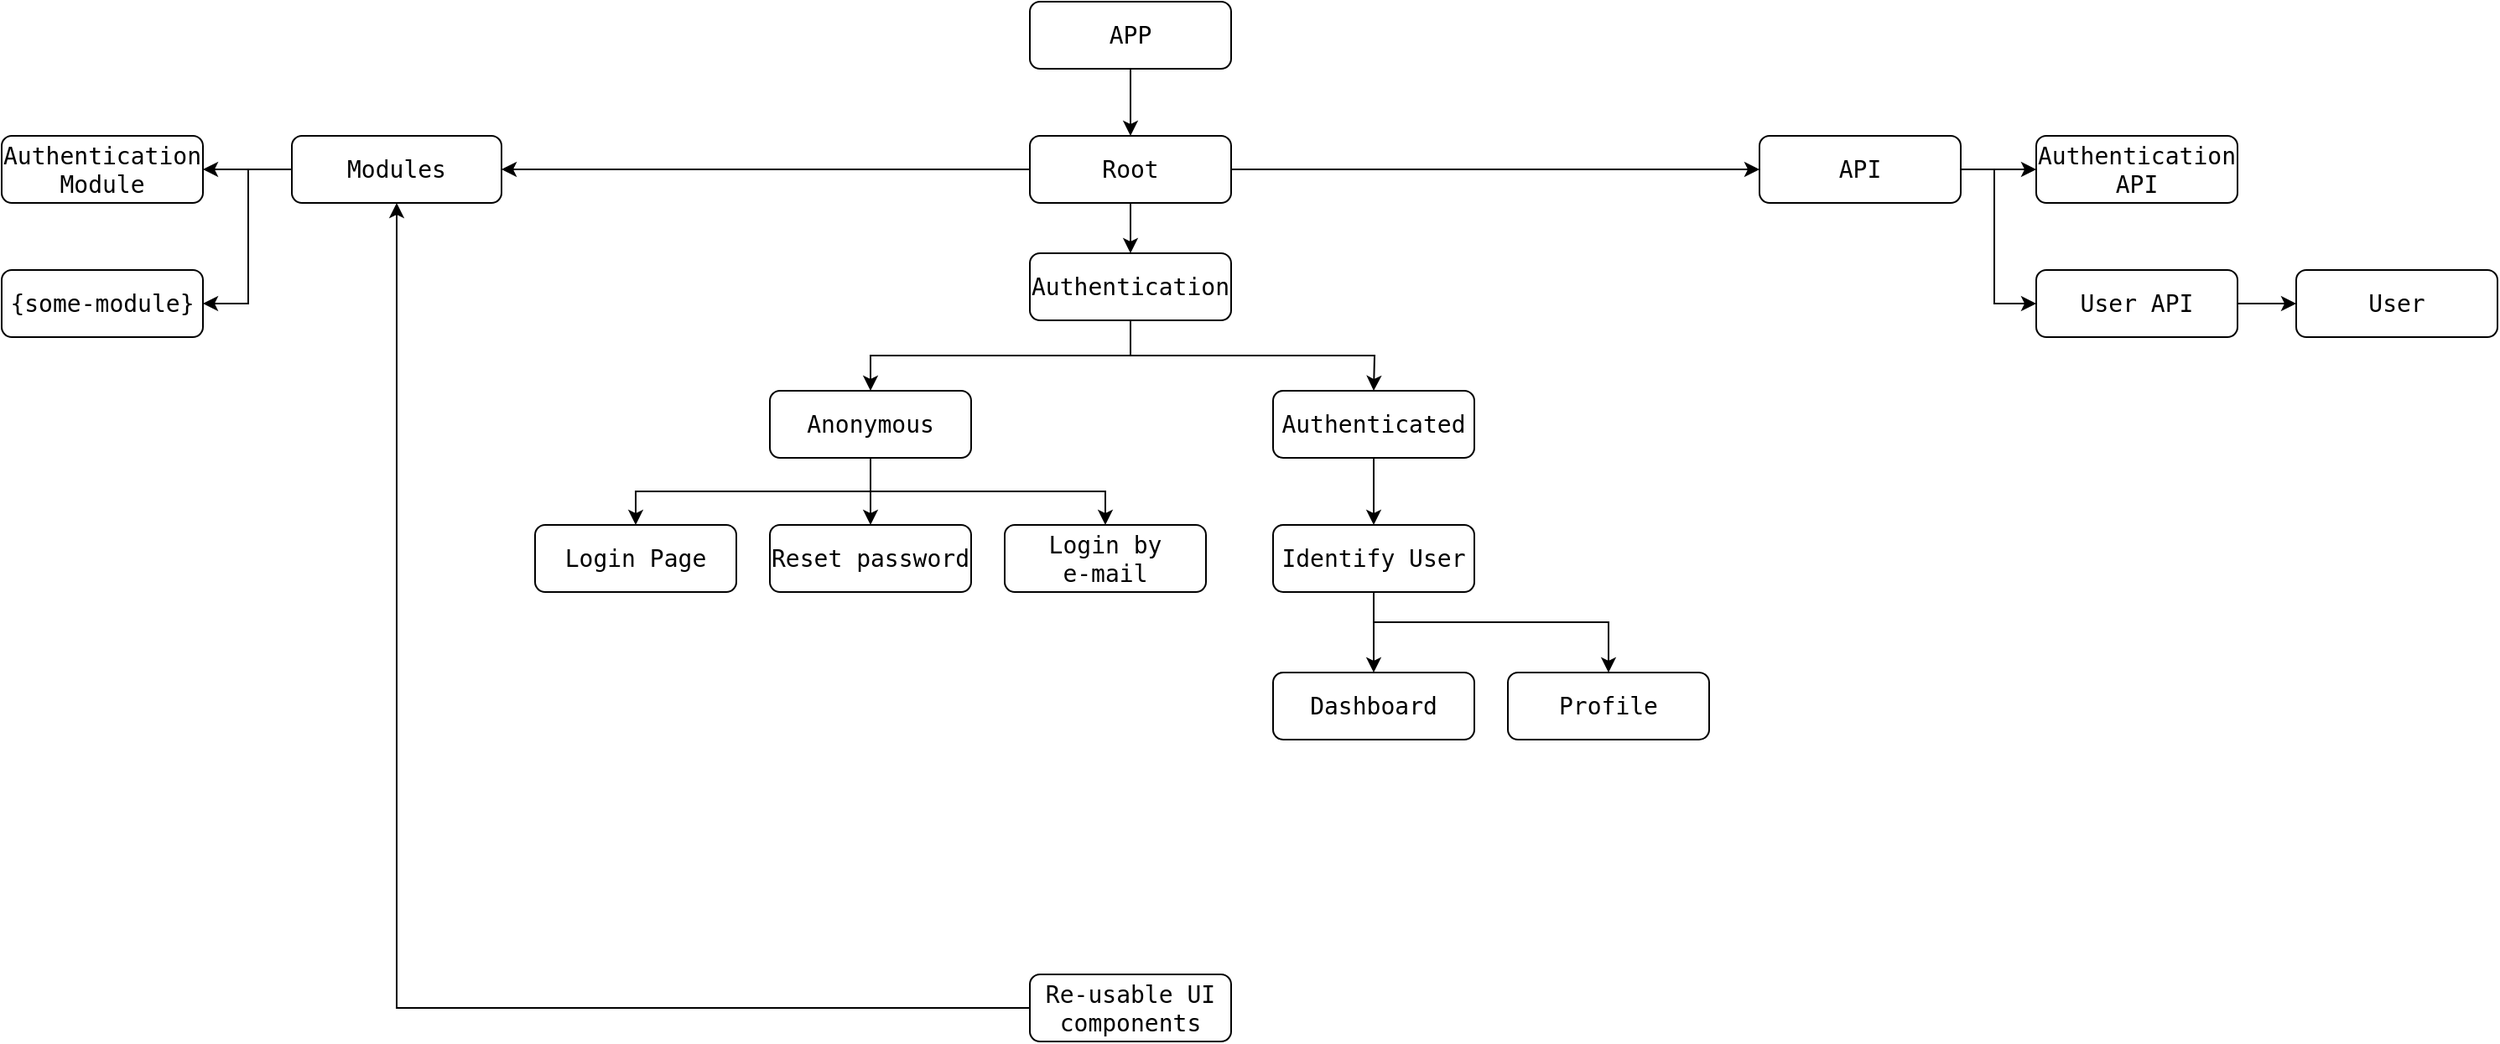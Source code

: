 <mxfile version="22.0.8" type="github">
  <diagram name="Page-1" id="8faaFUQ-8QC-oTlVmQn0">
    <mxGraphModel dx="2276" dy="751" grid="1" gridSize="10" guides="1" tooltips="1" connect="1" arrows="1" fold="1" page="1" pageScale="1" pageWidth="850" pageHeight="1100" math="0" shadow="0">
      <root>
        <mxCell id="0" />
        <mxCell id="1" parent="0" />
        <mxCell id="J4beB_igEW5IKAxdDDhX-3" style="edgeStyle=orthogonalEdgeStyle;rounded=0;orthogonalLoop=1;jettySize=auto;html=1;exitX=0.5;exitY=1;exitDx=0;exitDy=0;entryX=0.5;entryY=0;entryDx=0;entryDy=0;" edge="1" parent="1" source="J4beB_igEW5IKAxdDDhX-1" target="J4beB_igEW5IKAxdDDhX-2">
          <mxGeometry relative="1" as="geometry" />
        </mxCell>
        <mxCell id="J4beB_igEW5IKAxdDDhX-1" value="&lt;font style=&quot;font-size: 14px;&quot; face=&quot;monospace&quot;&gt;APP&lt;/font&gt;" style="rounded=1;whiteSpace=wrap;html=1;" vertex="1" parent="1">
          <mxGeometry x="365" y="30" width="120" height="40" as="geometry" />
        </mxCell>
        <mxCell id="J4beB_igEW5IKAxdDDhX-6" value="" style="edgeStyle=orthogonalEdgeStyle;rounded=0;orthogonalLoop=1;jettySize=auto;html=1;" edge="1" parent="1" source="J4beB_igEW5IKAxdDDhX-2" target="J4beB_igEW5IKAxdDDhX-4">
          <mxGeometry relative="1" as="geometry" />
        </mxCell>
        <mxCell id="J4beB_igEW5IKAxdDDhX-8" value="" style="edgeStyle=orthogonalEdgeStyle;rounded=0;orthogonalLoop=1;jettySize=auto;html=1;" edge="1" parent="1" source="J4beB_igEW5IKAxdDDhX-2" target="J4beB_igEW5IKAxdDDhX-7">
          <mxGeometry relative="1" as="geometry" />
        </mxCell>
        <mxCell id="J4beB_igEW5IKAxdDDhX-40" style="edgeStyle=orthogonalEdgeStyle;rounded=0;orthogonalLoop=1;jettySize=auto;html=1;entryX=1;entryY=0.5;entryDx=0;entryDy=0;" edge="1" parent="1" source="J4beB_igEW5IKAxdDDhX-2" target="J4beB_igEW5IKAxdDDhX-39">
          <mxGeometry relative="1" as="geometry">
            <mxPoint x="50" y="130" as="targetPoint" />
          </mxGeometry>
        </mxCell>
        <mxCell id="J4beB_igEW5IKAxdDDhX-2" value="&lt;font style=&quot;font-size: 14px;&quot; face=&quot;monospace&quot;&gt;Root&lt;/font&gt;" style="rounded=1;whiteSpace=wrap;html=1;" vertex="1" parent="1">
          <mxGeometry x="365" y="110" width="120" height="40" as="geometry" />
        </mxCell>
        <mxCell id="J4beB_igEW5IKAxdDDhX-35" value="" style="edgeStyle=orthogonalEdgeStyle;rounded=0;orthogonalLoop=1;jettySize=auto;html=1;" edge="1" parent="1" source="J4beB_igEW5IKAxdDDhX-4" target="J4beB_igEW5IKAxdDDhX-33">
          <mxGeometry relative="1" as="geometry" />
        </mxCell>
        <mxCell id="J4beB_igEW5IKAxdDDhX-36" style="edgeStyle=orthogonalEdgeStyle;rounded=0;orthogonalLoop=1;jettySize=auto;html=1;exitX=1;exitY=0.5;exitDx=0;exitDy=0;entryX=0;entryY=0.5;entryDx=0;entryDy=0;" edge="1" parent="1" source="J4beB_igEW5IKAxdDDhX-4" target="J4beB_igEW5IKAxdDDhX-34">
          <mxGeometry relative="1" as="geometry">
            <Array as="points">
              <mxPoint x="940" y="130" />
              <mxPoint x="940" y="210" />
            </Array>
          </mxGeometry>
        </mxCell>
        <mxCell id="J4beB_igEW5IKAxdDDhX-4" value="&lt;font style=&quot;font-size: 14px;&quot; face=&quot;monospace&quot;&gt;API&lt;/font&gt;" style="rounded=1;whiteSpace=wrap;html=1;" vertex="1" parent="1">
          <mxGeometry x="800" y="110" width="120" height="40" as="geometry" />
        </mxCell>
        <mxCell id="J4beB_igEW5IKAxdDDhX-23" style="edgeStyle=orthogonalEdgeStyle;rounded=0;orthogonalLoop=1;jettySize=auto;html=1;exitX=0.5;exitY=1;exitDx=0;exitDy=0;entryX=0.5;entryY=0;entryDx=0;entryDy=0;" edge="1" parent="1" source="J4beB_igEW5IKAxdDDhX-7" target="J4beB_igEW5IKAxdDDhX-9">
          <mxGeometry relative="1" as="geometry" />
        </mxCell>
        <mxCell id="J4beB_igEW5IKAxdDDhX-7" value="&lt;font style=&quot;font-size: 14px;&quot; face=&quot;monospace&quot;&gt;Authentication&lt;/font&gt;" style="rounded=1;whiteSpace=wrap;html=1;" vertex="1" parent="1">
          <mxGeometry x="365" y="180" width="120" height="40" as="geometry" />
        </mxCell>
        <mxCell id="J4beB_igEW5IKAxdDDhX-20" style="edgeStyle=orthogonalEdgeStyle;rounded=0;orthogonalLoop=1;jettySize=auto;html=1;exitX=0.5;exitY=1;exitDx=0;exitDy=0;entryX=0.5;entryY=0;entryDx=0;entryDy=0;" edge="1" parent="1" source="J4beB_igEW5IKAxdDDhX-9" target="J4beB_igEW5IKAxdDDhX-18">
          <mxGeometry relative="1" as="geometry" />
        </mxCell>
        <mxCell id="J4beB_igEW5IKAxdDDhX-21" style="edgeStyle=orthogonalEdgeStyle;rounded=0;orthogonalLoop=1;jettySize=auto;html=1;exitX=0.25;exitY=1;exitDx=0;exitDy=0;entryX=0.5;entryY=0;entryDx=0;entryDy=0;" edge="1" parent="1" source="J4beB_igEW5IKAxdDDhX-9" target="J4beB_igEW5IKAxdDDhX-17">
          <mxGeometry relative="1" as="geometry">
            <Array as="points">
              <mxPoint x="270" y="302" />
              <mxPoint x="270" y="322" />
              <mxPoint x="130" y="322" />
            </Array>
          </mxGeometry>
        </mxCell>
        <mxCell id="J4beB_igEW5IKAxdDDhX-22" style="edgeStyle=orthogonalEdgeStyle;rounded=0;orthogonalLoop=1;jettySize=auto;html=1;exitX=0.75;exitY=1;exitDx=0;exitDy=0;entryX=0.5;entryY=0;entryDx=0;entryDy=0;" edge="1" parent="1" source="J4beB_igEW5IKAxdDDhX-9" target="J4beB_igEW5IKAxdDDhX-19">
          <mxGeometry relative="1" as="geometry">
            <Array as="points">
              <mxPoint x="270" y="302" />
              <mxPoint x="270" y="322" />
              <mxPoint x="410" y="322" />
            </Array>
          </mxGeometry>
        </mxCell>
        <mxCell id="J4beB_igEW5IKAxdDDhX-9" value="&lt;font style=&quot;font-size: 14px;&quot; face=&quot;monospace&quot;&gt;Anonymous&lt;/font&gt;" style="rounded=1;whiteSpace=wrap;html=1;" vertex="1" parent="1">
          <mxGeometry x="210" y="262" width="120" height="40" as="geometry" />
        </mxCell>
        <mxCell id="J4beB_igEW5IKAxdDDhX-29" value="" style="edgeStyle=orthogonalEdgeStyle;rounded=0;orthogonalLoop=1;jettySize=auto;html=1;" edge="1" parent="1" source="J4beB_igEW5IKAxdDDhX-10" target="J4beB_igEW5IKAxdDDhX-27">
          <mxGeometry relative="1" as="geometry" />
        </mxCell>
        <mxCell id="J4beB_igEW5IKAxdDDhX-10" value="&lt;font style=&quot;font-size: 14px;&quot; face=&quot;monospace&quot;&gt;Authenticated&lt;/font&gt;" style="rounded=1;whiteSpace=wrap;html=1;" vertex="1" parent="1">
          <mxGeometry x="510" y="262" width="120" height="40" as="geometry" />
        </mxCell>
        <mxCell id="J4beB_igEW5IKAxdDDhX-17" value="&lt;font style=&quot;font-size: 14px;&quot; face=&quot;monospace&quot;&gt;Login Page&lt;/font&gt;" style="rounded=1;whiteSpace=wrap;html=1;" vertex="1" parent="1">
          <mxGeometry x="70" y="342" width="120" height="40" as="geometry" />
        </mxCell>
        <mxCell id="J4beB_igEW5IKAxdDDhX-18" value="&lt;font style=&quot;font-size: 14px;&quot; face=&quot;monospace&quot;&gt;Reset password&lt;/font&gt;" style="rounded=1;whiteSpace=wrap;html=1;" vertex="1" parent="1">
          <mxGeometry x="210" y="342" width="120" height="40" as="geometry" />
        </mxCell>
        <mxCell id="J4beB_igEW5IKAxdDDhX-19" value="&lt;font style=&quot;font-size: 14px;&quot; face=&quot;monospace&quot;&gt;Login by&lt;br&gt;e-mail&lt;/font&gt;" style="rounded=1;whiteSpace=wrap;html=1;" vertex="1" parent="1">
          <mxGeometry x="350" y="342" width="120" height="40" as="geometry" />
        </mxCell>
        <mxCell id="J4beB_igEW5IKAxdDDhX-26" style="edgeStyle=orthogonalEdgeStyle;rounded=0;orthogonalLoop=1;jettySize=auto;html=1;entryX=0.5;entryY=0;entryDx=0;entryDy=0;exitX=0.5;exitY=1;exitDx=0;exitDy=0;" edge="1" parent="1" source="J4beB_igEW5IKAxdDDhX-7">
          <mxGeometry relative="1" as="geometry">
            <mxPoint x="430" y="240" as="sourcePoint" />
            <mxPoint x="570" y="262" as="targetPoint" />
          </mxGeometry>
        </mxCell>
        <mxCell id="J4beB_igEW5IKAxdDDhX-30" value="" style="edgeStyle=orthogonalEdgeStyle;rounded=0;orthogonalLoop=1;jettySize=auto;html=1;" edge="1" parent="1" source="J4beB_igEW5IKAxdDDhX-27" target="J4beB_igEW5IKAxdDDhX-28">
          <mxGeometry relative="1" as="geometry" />
        </mxCell>
        <mxCell id="J4beB_igEW5IKAxdDDhX-32" style="edgeStyle=orthogonalEdgeStyle;rounded=0;orthogonalLoop=1;jettySize=auto;html=1;entryX=0.5;entryY=0;entryDx=0;entryDy=0;" edge="1" parent="1" source="J4beB_igEW5IKAxdDDhX-27" target="J4beB_igEW5IKAxdDDhX-31">
          <mxGeometry relative="1" as="geometry">
            <Array as="points">
              <mxPoint x="570" y="400" />
              <mxPoint x="710" y="400" />
            </Array>
          </mxGeometry>
        </mxCell>
        <mxCell id="J4beB_igEW5IKAxdDDhX-27" value="&lt;font style=&quot;font-size: 14px;&quot; face=&quot;monospace&quot;&gt;Identify User&lt;/font&gt;" style="rounded=1;whiteSpace=wrap;html=1;" vertex="1" parent="1">
          <mxGeometry x="510" y="342" width="120" height="40" as="geometry" />
        </mxCell>
        <mxCell id="J4beB_igEW5IKAxdDDhX-28" value="&lt;font style=&quot;font-size: 14px;&quot; face=&quot;monospace&quot;&gt;Dashboard&lt;/font&gt;" style="rounded=1;whiteSpace=wrap;html=1;" vertex="1" parent="1">
          <mxGeometry x="510" y="430" width="120" height="40" as="geometry" />
        </mxCell>
        <mxCell id="J4beB_igEW5IKAxdDDhX-31" value="&lt;font style=&quot;font-size: 14px;&quot; face=&quot;monospace&quot;&gt;Profile&lt;/font&gt;" style="rounded=1;whiteSpace=wrap;html=1;" vertex="1" parent="1">
          <mxGeometry x="650" y="430" width="120" height="40" as="geometry" />
        </mxCell>
        <mxCell id="J4beB_igEW5IKAxdDDhX-33" value="&lt;font style=&quot;font-size: 14px;&quot; face=&quot;monospace&quot;&gt;Authentication API&lt;/font&gt;" style="rounded=1;whiteSpace=wrap;html=1;" vertex="1" parent="1">
          <mxGeometry x="965" y="110" width="120" height="40" as="geometry" />
        </mxCell>
        <mxCell id="J4beB_igEW5IKAxdDDhX-38" value="" style="edgeStyle=orthogonalEdgeStyle;rounded=0;orthogonalLoop=1;jettySize=auto;html=1;" edge="1" parent="1" source="J4beB_igEW5IKAxdDDhX-34" target="J4beB_igEW5IKAxdDDhX-37">
          <mxGeometry relative="1" as="geometry" />
        </mxCell>
        <mxCell id="J4beB_igEW5IKAxdDDhX-34" value="&lt;font style=&quot;font-size: 14px;&quot; face=&quot;monospace&quot;&gt;User API&lt;/font&gt;" style="rounded=1;whiteSpace=wrap;html=1;" vertex="1" parent="1">
          <mxGeometry x="965" y="190" width="120" height="40" as="geometry" />
        </mxCell>
        <mxCell id="J4beB_igEW5IKAxdDDhX-37" value="&lt;font style=&quot;font-size: 14px;&quot; face=&quot;monospace&quot;&gt;User&lt;/font&gt;" style="rounded=1;whiteSpace=wrap;html=1;" vertex="1" parent="1">
          <mxGeometry x="1120" y="190" width="120" height="40" as="geometry" />
        </mxCell>
        <mxCell id="J4beB_igEW5IKAxdDDhX-42" style="edgeStyle=orthogonalEdgeStyle;rounded=0;orthogonalLoop=1;jettySize=auto;html=1;exitX=0;exitY=0.5;exitDx=0;exitDy=0;entryX=1;entryY=0.5;entryDx=0;entryDy=0;" edge="1" parent="1" source="J4beB_igEW5IKAxdDDhX-39" target="J4beB_igEW5IKAxdDDhX-41">
          <mxGeometry relative="1" as="geometry" />
        </mxCell>
        <mxCell id="J4beB_igEW5IKAxdDDhX-46" style="edgeStyle=orthogonalEdgeStyle;rounded=0;orthogonalLoop=1;jettySize=auto;html=1;exitX=0;exitY=0.75;exitDx=0;exitDy=0;entryX=1;entryY=0.5;entryDx=0;entryDy=0;" edge="1" parent="1" source="J4beB_igEW5IKAxdDDhX-39" target="J4beB_igEW5IKAxdDDhX-45">
          <mxGeometry relative="1" as="geometry">
            <Array as="points">
              <mxPoint x="-75" y="130" />
              <mxPoint x="-101" y="130" />
              <mxPoint x="-101" y="210" />
            </Array>
          </mxGeometry>
        </mxCell>
        <mxCell id="J4beB_igEW5IKAxdDDhX-39" value="&lt;font style=&quot;font-size: 14px;&quot; face=&quot;monospace&quot;&gt;Modules&lt;/font&gt;" style="rounded=1;whiteSpace=wrap;html=1;" vertex="1" parent="1">
          <mxGeometry x="-75" y="110" width="125" height="40" as="geometry" />
        </mxCell>
        <mxCell id="J4beB_igEW5IKAxdDDhX-41" value="&lt;font face=&quot;monospace&quot;&gt;&lt;font style=&quot;font-size: 14px;&quot;&gt;Authentication&lt;br&gt;Module&lt;/font&gt;&lt;br&gt;&lt;/font&gt;" style="rounded=1;whiteSpace=wrap;html=1;" vertex="1" parent="1">
          <mxGeometry x="-248" y="110" width="120" height="40" as="geometry" />
        </mxCell>
        <mxCell id="J4beB_igEW5IKAxdDDhX-44" style="edgeStyle=orthogonalEdgeStyle;rounded=0;orthogonalLoop=1;jettySize=auto;html=1;entryX=0.5;entryY=1;entryDx=0;entryDy=0;" edge="1" parent="1" source="J4beB_igEW5IKAxdDDhX-43" target="J4beB_igEW5IKAxdDDhX-39">
          <mxGeometry relative="1" as="geometry">
            <mxPoint x="-20" y="630" as="targetPoint" />
          </mxGeometry>
        </mxCell>
        <mxCell id="J4beB_igEW5IKAxdDDhX-43" value="&lt;font style=&quot;font-size: 14px;&quot; face=&quot;monospace&quot;&gt;Re-usable UI components&lt;/font&gt;" style="rounded=1;whiteSpace=wrap;html=1;" vertex="1" parent="1">
          <mxGeometry x="365" y="610" width="120" height="40" as="geometry" />
        </mxCell>
        <mxCell id="J4beB_igEW5IKAxdDDhX-45" value="&lt;code&gt;&lt;font style=&quot;font-size: 14px;&quot;&gt;{some-module&lt;span class=&quot;o&quot;&gt;}&lt;/span&gt;&lt;/font&gt;&lt;/code&gt;" style="rounded=1;whiteSpace=wrap;html=1;" vertex="1" parent="1">
          <mxGeometry x="-248" y="190" width="120" height="40" as="geometry" />
        </mxCell>
      </root>
    </mxGraphModel>
  </diagram>
</mxfile>
